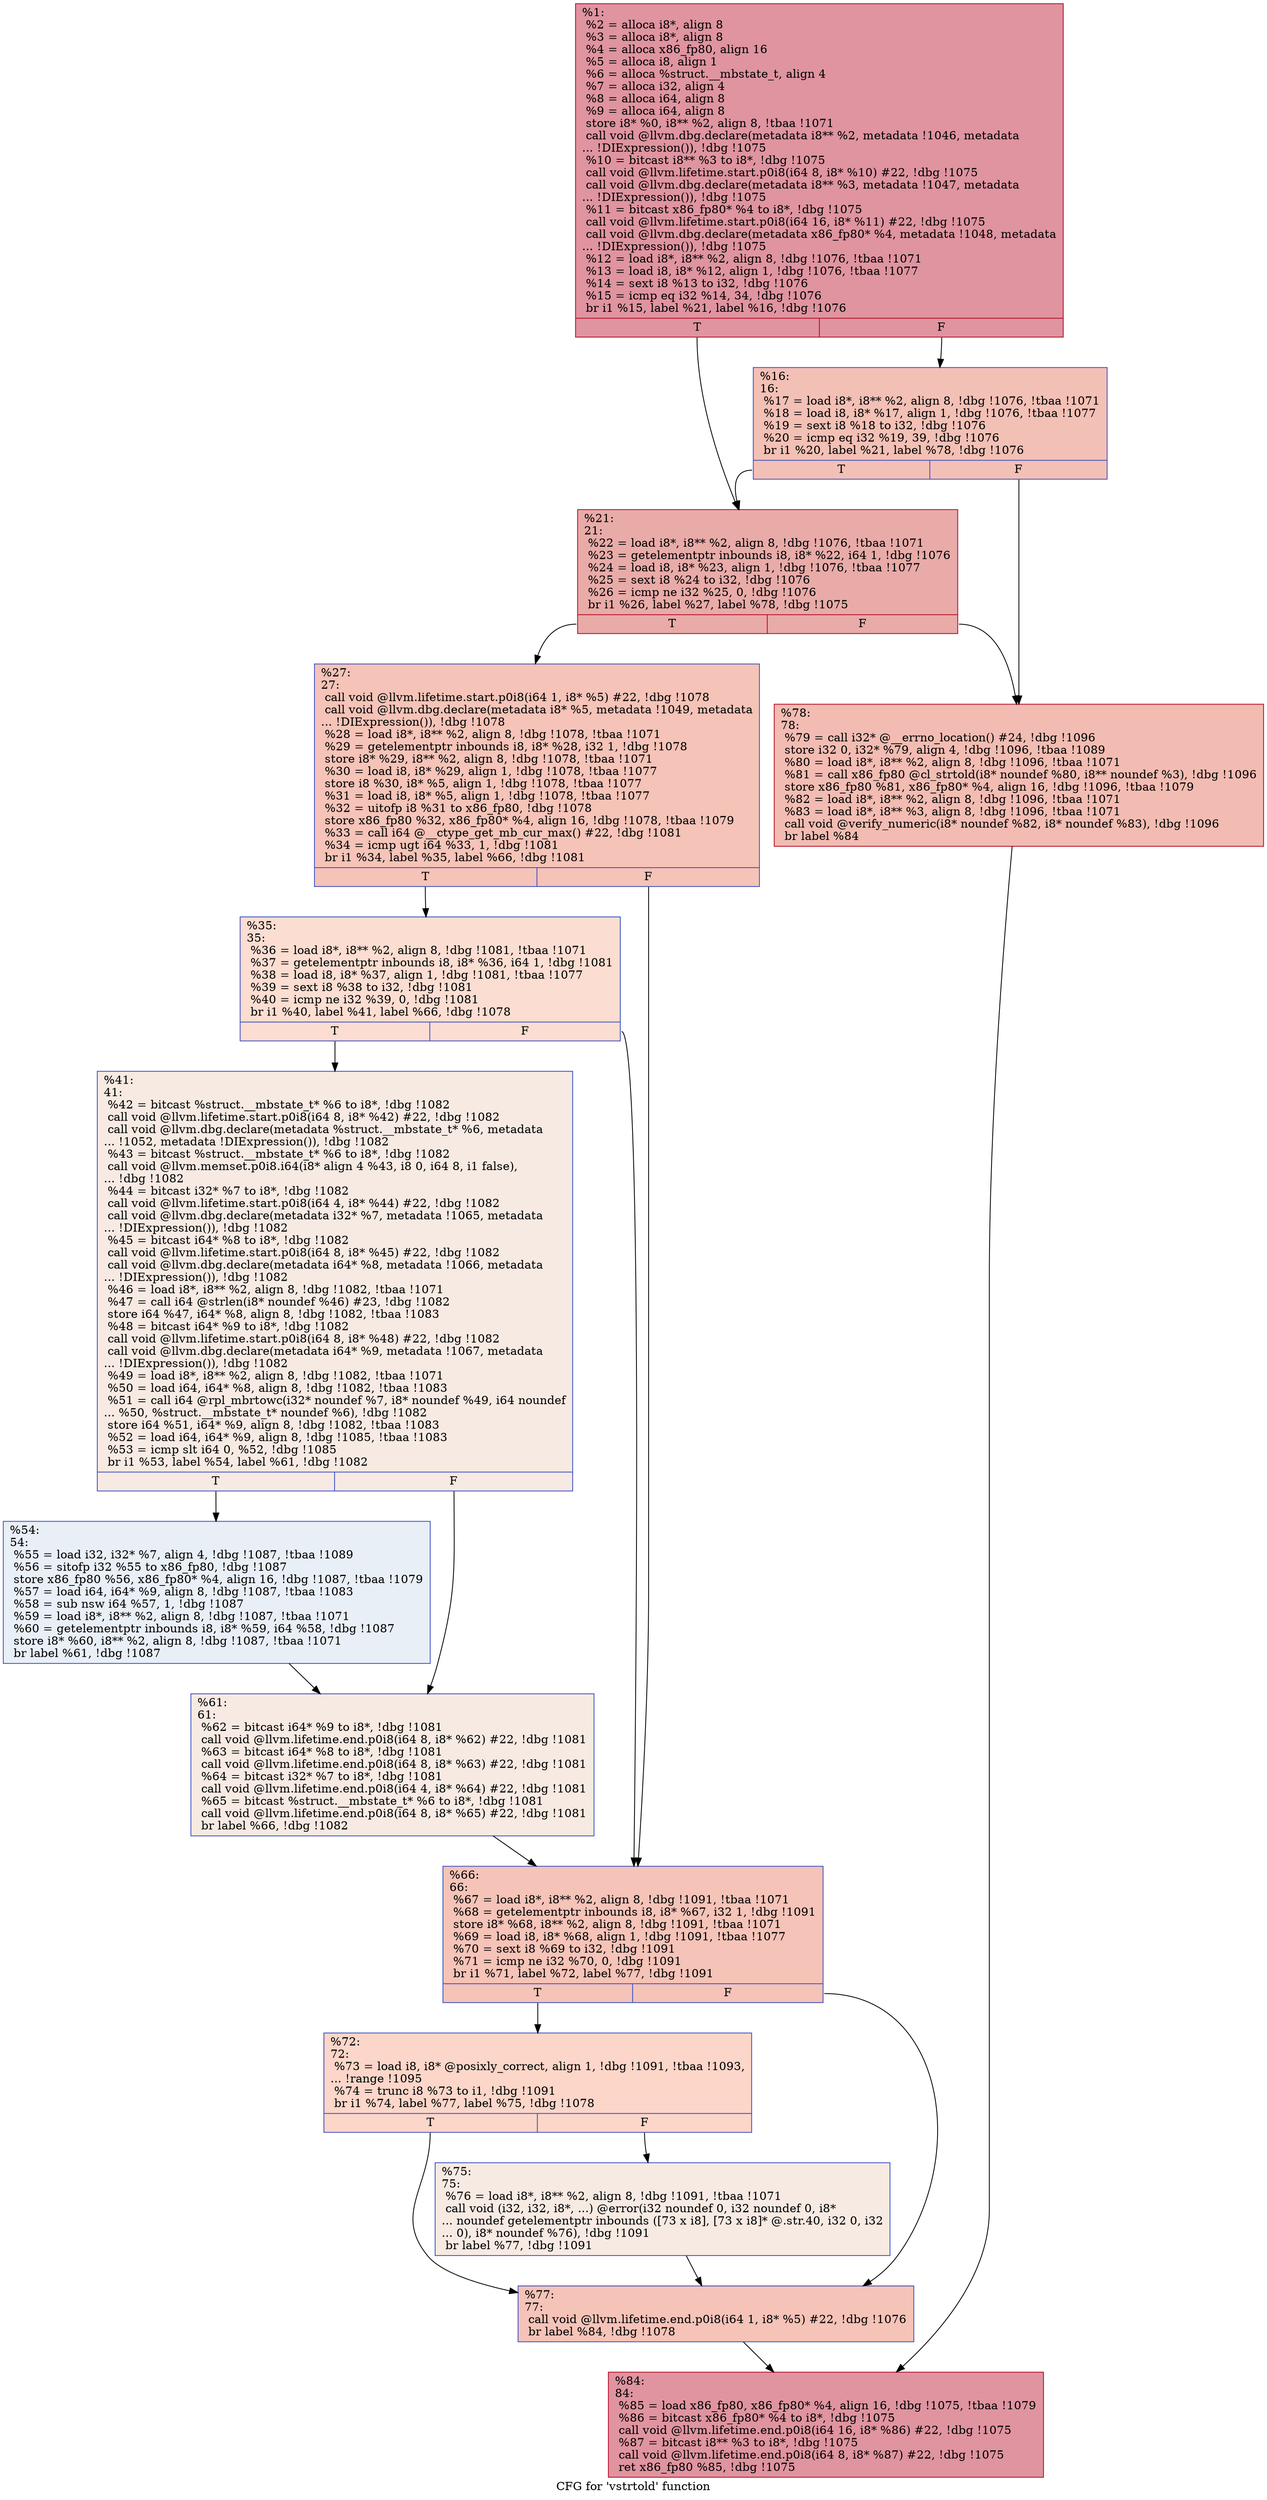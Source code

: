 digraph "CFG for 'vstrtold' function" {
	label="CFG for 'vstrtold' function";

	Node0x1a23860 [shape=record,color="#b70d28ff", style=filled, fillcolor="#b70d2870",label="{%1:\l  %2 = alloca i8*, align 8\l  %3 = alloca i8*, align 8\l  %4 = alloca x86_fp80, align 16\l  %5 = alloca i8, align 1\l  %6 = alloca %struct.__mbstate_t, align 4\l  %7 = alloca i32, align 4\l  %8 = alloca i64, align 8\l  %9 = alloca i64, align 8\l  store i8* %0, i8** %2, align 8, !tbaa !1071\l  call void @llvm.dbg.declare(metadata i8** %2, metadata !1046, metadata\l... !DIExpression()), !dbg !1075\l  %10 = bitcast i8** %3 to i8*, !dbg !1075\l  call void @llvm.lifetime.start.p0i8(i64 8, i8* %10) #22, !dbg !1075\l  call void @llvm.dbg.declare(metadata i8** %3, metadata !1047, metadata\l... !DIExpression()), !dbg !1075\l  %11 = bitcast x86_fp80* %4 to i8*, !dbg !1075\l  call void @llvm.lifetime.start.p0i8(i64 16, i8* %11) #22, !dbg !1075\l  call void @llvm.dbg.declare(metadata x86_fp80* %4, metadata !1048, metadata\l... !DIExpression()), !dbg !1075\l  %12 = load i8*, i8** %2, align 8, !dbg !1076, !tbaa !1071\l  %13 = load i8, i8* %12, align 1, !dbg !1076, !tbaa !1077\l  %14 = sext i8 %13 to i32, !dbg !1076\l  %15 = icmp eq i32 %14, 34, !dbg !1076\l  br i1 %15, label %21, label %16, !dbg !1076\l|{<s0>T|<s1>F}}"];
	Node0x1a23860:s0 -> Node0x1a29640;
	Node0x1a23860:s1 -> Node0x1a295f0;
	Node0x1a295f0 [shape=record,color="#3d50c3ff", style=filled, fillcolor="#e5705870",label="{%16:\l16:                                               \l  %17 = load i8*, i8** %2, align 8, !dbg !1076, !tbaa !1071\l  %18 = load i8, i8* %17, align 1, !dbg !1076, !tbaa !1077\l  %19 = sext i8 %18 to i32, !dbg !1076\l  %20 = icmp eq i32 %19, 39, !dbg !1076\l  br i1 %20, label %21, label %78, !dbg !1076\l|{<s0>T|<s1>F}}"];
	Node0x1a295f0:s0 -> Node0x1a29640;
	Node0x1a295f0:s1 -> Node0x1a29960;
	Node0x1a29640 [shape=record,color="#b70d28ff", style=filled, fillcolor="#cc403a70",label="{%21:\l21:                                               \l  %22 = load i8*, i8** %2, align 8, !dbg !1076, !tbaa !1071\l  %23 = getelementptr inbounds i8, i8* %22, i64 1, !dbg !1076\l  %24 = load i8, i8* %23, align 1, !dbg !1076, !tbaa !1077\l  %25 = sext i8 %24 to i32, !dbg !1076\l  %26 = icmp ne i32 %25, 0, !dbg !1076\l  br i1 %26, label %27, label %78, !dbg !1075\l|{<s0>T|<s1>F}}"];
	Node0x1a29640:s0 -> Node0x1a29690;
	Node0x1a29640:s1 -> Node0x1a29960;
	Node0x1a29690 [shape=record,color="#3d50c3ff", style=filled, fillcolor="#e8765c70",label="{%27:\l27:                                               \l  call void @llvm.lifetime.start.p0i8(i64 1, i8* %5) #22, !dbg !1078\l  call void @llvm.dbg.declare(metadata i8* %5, metadata !1049, metadata\l... !DIExpression()), !dbg !1078\l  %28 = load i8*, i8** %2, align 8, !dbg !1078, !tbaa !1071\l  %29 = getelementptr inbounds i8, i8* %28, i32 1, !dbg !1078\l  store i8* %29, i8** %2, align 8, !dbg !1078, !tbaa !1071\l  %30 = load i8, i8* %29, align 1, !dbg !1078, !tbaa !1077\l  store i8 %30, i8* %5, align 1, !dbg !1078, !tbaa !1077\l  %31 = load i8, i8* %5, align 1, !dbg !1078, !tbaa !1077\l  %32 = uitofp i8 %31 to x86_fp80, !dbg !1078\l  store x86_fp80 %32, x86_fp80* %4, align 16, !dbg !1078, !tbaa !1079\l  %33 = call i64 @__ctype_get_mb_cur_max() #22, !dbg !1081\l  %34 = icmp ugt i64 %33, 1, !dbg !1081\l  br i1 %34, label %35, label %66, !dbg !1081\l|{<s0>T|<s1>F}}"];
	Node0x1a29690:s0 -> Node0x1a296e0;
	Node0x1a29690:s1 -> Node0x1a29820;
	Node0x1a296e0 [shape=record,color="#3d50c3ff", style=filled, fillcolor="#f7b39670",label="{%35:\l35:                                               \l  %36 = load i8*, i8** %2, align 8, !dbg !1081, !tbaa !1071\l  %37 = getelementptr inbounds i8, i8* %36, i64 1, !dbg !1081\l  %38 = load i8, i8* %37, align 1, !dbg !1081, !tbaa !1077\l  %39 = sext i8 %38 to i32, !dbg !1081\l  %40 = icmp ne i32 %39, 0, !dbg !1081\l  br i1 %40, label %41, label %66, !dbg !1078\l|{<s0>T|<s1>F}}"];
	Node0x1a296e0:s0 -> Node0x1a29730;
	Node0x1a296e0:s1 -> Node0x1a29820;
	Node0x1a29730 [shape=record,color="#3d50c3ff", style=filled, fillcolor="#eed0c070",label="{%41:\l41:                                               \l  %42 = bitcast %struct.__mbstate_t* %6 to i8*, !dbg !1082\l  call void @llvm.lifetime.start.p0i8(i64 8, i8* %42) #22, !dbg !1082\l  call void @llvm.dbg.declare(metadata %struct.__mbstate_t* %6, metadata\l... !1052, metadata !DIExpression()), !dbg !1082\l  %43 = bitcast %struct.__mbstate_t* %6 to i8*, !dbg !1082\l  call void @llvm.memset.p0i8.i64(i8* align 4 %43, i8 0, i64 8, i1 false),\l... !dbg !1082\l  %44 = bitcast i32* %7 to i8*, !dbg !1082\l  call void @llvm.lifetime.start.p0i8(i64 4, i8* %44) #22, !dbg !1082\l  call void @llvm.dbg.declare(metadata i32* %7, metadata !1065, metadata\l... !DIExpression()), !dbg !1082\l  %45 = bitcast i64* %8 to i8*, !dbg !1082\l  call void @llvm.lifetime.start.p0i8(i64 8, i8* %45) #22, !dbg !1082\l  call void @llvm.dbg.declare(metadata i64* %8, metadata !1066, metadata\l... !DIExpression()), !dbg !1082\l  %46 = load i8*, i8** %2, align 8, !dbg !1082, !tbaa !1071\l  %47 = call i64 @strlen(i8* noundef %46) #23, !dbg !1082\l  store i64 %47, i64* %8, align 8, !dbg !1082, !tbaa !1083\l  %48 = bitcast i64* %9 to i8*, !dbg !1082\l  call void @llvm.lifetime.start.p0i8(i64 8, i8* %48) #22, !dbg !1082\l  call void @llvm.dbg.declare(metadata i64* %9, metadata !1067, metadata\l... !DIExpression()), !dbg !1082\l  %49 = load i8*, i8** %2, align 8, !dbg !1082, !tbaa !1071\l  %50 = load i64, i64* %8, align 8, !dbg !1082, !tbaa !1083\l  %51 = call i64 @rpl_mbrtowc(i32* noundef %7, i8* noundef %49, i64 noundef\l... %50, %struct.__mbstate_t* noundef %6), !dbg !1082\l  store i64 %51, i64* %9, align 8, !dbg !1082, !tbaa !1083\l  %52 = load i64, i64* %9, align 8, !dbg !1085, !tbaa !1083\l  %53 = icmp slt i64 0, %52, !dbg !1085\l  br i1 %53, label %54, label %61, !dbg !1082\l|{<s0>T|<s1>F}}"];
	Node0x1a29730:s0 -> Node0x1a29780;
	Node0x1a29730:s1 -> Node0x1a297d0;
	Node0x1a29780 [shape=record,color="#3d50c3ff", style=filled, fillcolor="#cedaeb70",label="{%54:\l54:                                               \l  %55 = load i32, i32* %7, align 4, !dbg !1087, !tbaa !1089\l  %56 = sitofp i32 %55 to x86_fp80, !dbg !1087\l  store x86_fp80 %56, x86_fp80* %4, align 16, !dbg !1087, !tbaa !1079\l  %57 = load i64, i64* %9, align 8, !dbg !1087, !tbaa !1083\l  %58 = sub nsw i64 %57, 1, !dbg !1087\l  %59 = load i8*, i8** %2, align 8, !dbg !1087, !tbaa !1071\l  %60 = getelementptr inbounds i8, i8* %59, i64 %58, !dbg !1087\l  store i8* %60, i8** %2, align 8, !dbg !1087, !tbaa !1071\l  br label %61, !dbg !1087\l}"];
	Node0x1a29780 -> Node0x1a297d0;
	Node0x1a297d0 [shape=record,color="#3d50c3ff", style=filled, fillcolor="#eed0c070",label="{%61:\l61:                                               \l  %62 = bitcast i64* %9 to i8*, !dbg !1081\l  call void @llvm.lifetime.end.p0i8(i64 8, i8* %62) #22, !dbg !1081\l  %63 = bitcast i64* %8 to i8*, !dbg !1081\l  call void @llvm.lifetime.end.p0i8(i64 8, i8* %63) #22, !dbg !1081\l  %64 = bitcast i32* %7 to i8*, !dbg !1081\l  call void @llvm.lifetime.end.p0i8(i64 4, i8* %64) #22, !dbg !1081\l  %65 = bitcast %struct.__mbstate_t* %6 to i8*, !dbg !1081\l  call void @llvm.lifetime.end.p0i8(i64 8, i8* %65) #22, !dbg !1081\l  br label %66, !dbg !1082\l}"];
	Node0x1a297d0 -> Node0x1a29820;
	Node0x1a29820 [shape=record,color="#3d50c3ff", style=filled, fillcolor="#e8765c70",label="{%66:\l66:                                               \l  %67 = load i8*, i8** %2, align 8, !dbg !1091, !tbaa !1071\l  %68 = getelementptr inbounds i8, i8* %67, i32 1, !dbg !1091\l  store i8* %68, i8** %2, align 8, !dbg !1091, !tbaa !1071\l  %69 = load i8, i8* %68, align 1, !dbg !1091, !tbaa !1077\l  %70 = sext i8 %69 to i32, !dbg !1091\l  %71 = icmp ne i32 %70, 0, !dbg !1091\l  br i1 %71, label %72, label %77, !dbg !1091\l|{<s0>T|<s1>F}}"];
	Node0x1a29820:s0 -> Node0x1a29870;
	Node0x1a29820:s1 -> Node0x1a29910;
	Node0x1a29870 [shape=record,color="#3d50c3ff", style=filled, fillcolor="#f6a38570",label="{%72:\l72:                                               \l  %73 = load i8, i8* @posixly_correct, align 1, !dbg !1091, !tbaa !1093,\l... !range !1095\l  %74 = trunc i8 %73 to i1, !dbg !1091\l  br i1 %74, label %77, label %75, !dbg !1078\l|{<s0>T|<s1>F}}"];
	Node0x1a29870:s0 -> Node0x1a29910;
	Node0x1a29870:s1 -> Node0x1a298c0;
	Node0x1a298c0 [shape=record,color="#3d50c3ff", style=filled, fillcolor="#eed0c070",label="{%75:\l75:                                               \l  %76 = load i8*, i8** %2, align 8, !dbg !1091, !tbaa !1071\l  call void (i32, i32, i8*, ...) @error(i32 noundef 0, i32 noundef 0, i8*\l... noundef getelementptr inbounds ([73 x i8], [73 x i8]* @.str.40, i32 0, i32\l... 0), i8* noundef %76), !dbg !1091\l  br label %77, !dbg !1091\l}"];
	Node0x1a298c0 -> Node0x1a29910;
	Node0x1a29910 [shape=record,color="#3d50c3ff", style=filled, fillcolor="#e8765c70",label="{%77:\l77:                                               \l  call void @llvm.lifetime.end.p0i8(i64 1, i8* %5) #22, !dbg !1076\l  br label %84, !dbg !1078\l}"];
	Node0x1a29910 -> Node0x1a299b0;
	Node0x1a29960 [shape=record,color="#b70d28ff", style=filled, fillcolor="#e1675170",label="{%78:\l78:                                               \l  %79 = call i32* @__errno_location() #24, !dbg !1096\l  store i32 0, i32* %79, align 4, !dbg !1096, !tbaa !1089\l  %80 = load i8*, i8** %2, align 8, !dbg !1096, !tbaa !1071\l  %81 = call x86_fp80 @cl_strtold(i8* noundef %80, i8** noundef %3), !dbg !1096\l  store x86_fp80 %81, x86_fp80* %4, align 16, !dbg !1096, !tbaa !1079\l  %82 = load i8*, i8** %2, align 8, !dbg !1096, !tbaa !1071\l  %83 = load i8*, i8** %3, align 8, !dbg !1096, !tbaa !1071\l  call void @verify_numeric(i8* noundef %82, i8* noundef %83), !dbg !1096\l  br label %84\l}"];
	Node0x1a29960 -> Node0x1a299b0;
	Node0x1a299b0 [shape=record,color="#b70d28ff", style=filled, fillcolor="#b70d2870",label="{%84:\l84:                                               \l  %85 = load x86_fp80, x86_fp80* %4, align 16, !dbg !1075, !tbaa !1079\l  %86 = bitcast x86_fp80* %4 to i8*, !dbg !1075\l  call void @llvm.lifetime.end.p0i8(i64 16, i8* %86) #22, !dbg !1075\l  %87 = bitcast i8** %3 to i8*, !dbg !1075\l  call void @llvm.lifetime.end.p0i8(i64 8, i8* %87) #22, !dbg !1075\l  ret x86_fp80 %85, !dbg !1075\l}"];
}

